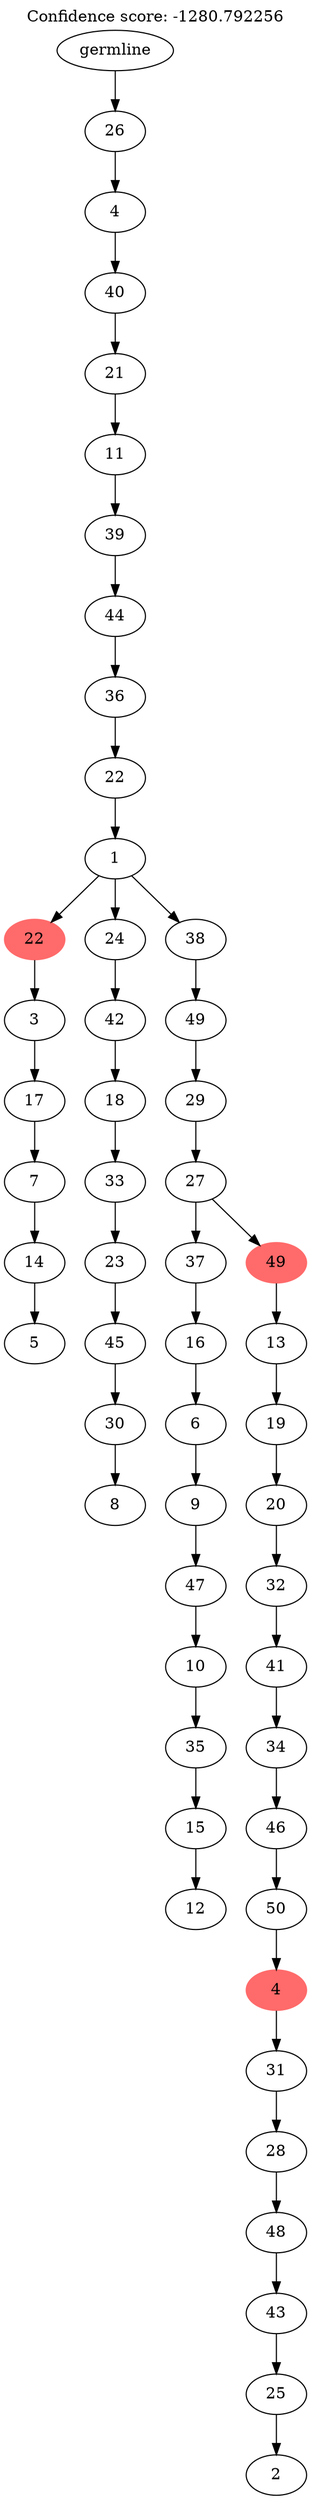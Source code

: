 digraph g {
	"52" -> "53";
	"53" [label="5"];
	"51" -> "52";
	"52" [label="14"];
	"50" -> "51";
	"51" [label="7"];
	"49" -> "50";
	"50" [label="17"];
	"48" -> "49";
	"49" [label="3"];
	"46" -> "47";
	"47" [label="8"];
	"45" -> "46";
	"46" [label="30"];
	"44" -> "45";
	"45" [label="45"];
	"43" -> "44";
	"44" [label="23"];
	"42" -> "43";
	"43" [label="33"];
	"41" -> "42";
	"42" [label="18"];
	"40" -> "41";
	"41" [label="42"];
	"38" -> "39";
	"39" [label="12"];
	"37" -> "38";
	"38" [label="15"];
	"36" -> "37";
	"37" [label="35"];
	"35" -> "36";
	"36" [label="10"];
	"34" -> "35";
	"35" [label="47"];
	"33" -> "34";
	"34" [label="9"];
	"32" -> "33";
	"33" [label="6"];
	"31" -> "32";
	"32" [label="16"];
	"29" -> "30";
	"30" [label="2"];
	"28" -> "29";
	"29" [label="25"];
	"27" -> "28";
	"28" [label="43"];
	"26" -> "27";
	"27" [label="48"];
	"25" -> "26";
	"26" [label="28"];
	"24" -> "25";
	"25" [label="31"];
	"23" -> "24";
	"24" [color=indianred1, style=filled, label="4"];
	"22" -> "23";
	"23" [label="50"];
	"21" -> "22";
	"22" [label="46"];
	"20" -> "21";
	"21" [label="34"];
	"19" -> "20";
	"20" [label="41"];
	"18" -> "19";
	"19" [label="32"];
	"17" -> "18";
	"18" [label="20"];
	"16" -> "17";
	"17" [label="19"];
	"15" -> "16";
	"16" [label="13"];
	"14" -> "15";
	"15" [color=indianred1, style=filled, label="49"];
	"14" -> "31";
	"31" [label="37"];
	"13" -> "14";
	"14" [label="27"];
	"12" -> "13";
	"13" [label="29"];
	"11" -> "12";
	"12" [label="49"];
	"10" -> "11";
	"11" [label="38"];
	"10" -> "40";
	"40" [label="24"];
	"10" -> "48";
	"48" [color=indianred1, style=filled, label="22"];
	"9" -> "10";
	"10" [label="1"];
	"8" -> "9";
	"9" [label="22"];
	"7" -> "8";
	"8" [label="36"];
	"6" -> "7";
	"7" [label="44"];
	"5" -> "6";
	"6" [label="39"];
	"4" -> "5";
	"5" [label="11"];
	"3" -> "4";
	"4" [label="21"];
	"2" -> "3";
	"3" [label="40"];
	"1" -> "2";
	"2" [label="4"];
	"0" -> "1";
	"1" [label="26"];
	"0" [label="germline"];
	labelloc="t";
	label="Confidence score: -1280.792256";
}
